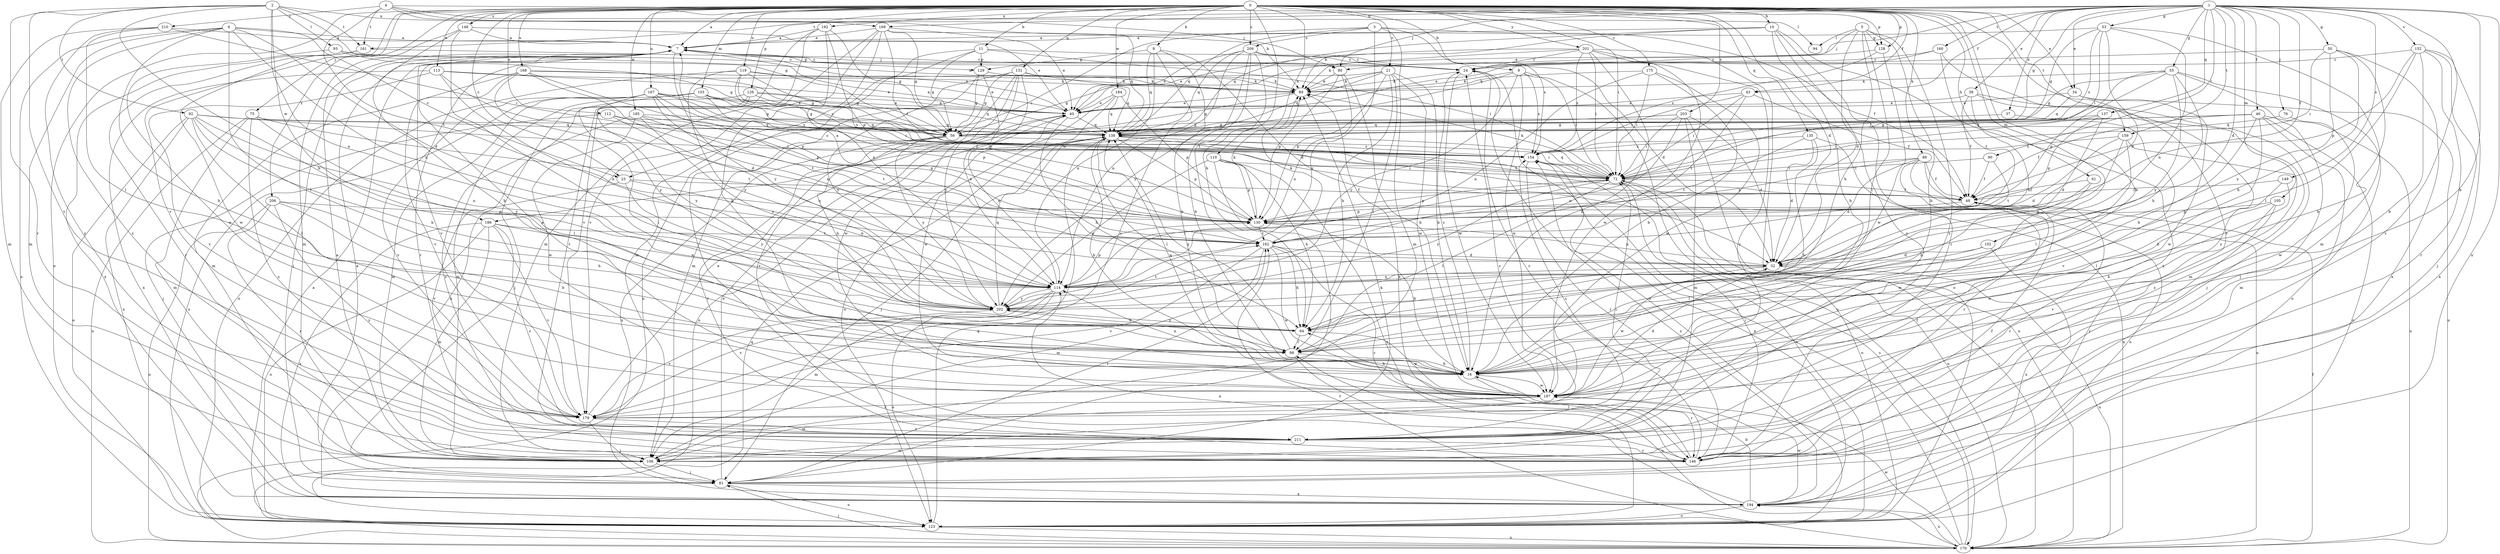 strict digraph  {
0;
1;
2;
3;
4;
5;
6;
7;
8;
9;
10;
11;
16;
21;
23;
24;
32;
34;
37;
38;
40;
43;
46;
48;
50;
53;
55;
56;
61;
64;
72;
75;
76;
80;
81;
88;
89;
90;
92;
93;
94;
98;
102;
103;
105;
106;
110;
112;
113;
114;
119;
123;
126;
128;
129;
130;
131;
135;
137;
138;
146;
148;
149;
152;
154;
159;
160;
161;
162;
167;
168;
169;
170;
175;
179;
184;
185;
186;
187;
192;
194;
201;
202;
203;
206;
209;
210;
211;
0 -> 7  [label=a];
0 -> 8  [label=b];
0 -> 9  [label=b];
0 -> 10  [label=b];
0 -> 11  [label=b];
0 -> 16  [label=b];
0 -> 21  [label=c];
0 -> 23  [label=c];
0 -> 32  [label=d];
0 -> 34  [label=e];
0 -> 43  [label=f];
0 -> 61  [label=h];
0 -> 64  [label=h];
0 -> 72  [label=i];
0 -> 75  [label=j];
0 -> 88  [label=k];
0 -> 102  [label=m];
0 -> 103  [label=m];
0 -> 110  [label=n];
0 -> 112  [label=n];
0 -> 113  [label=n];
0 -> 119  [label=o];
0 -> 123  [label=o];
0 -> 126  [label=p];
0 -> 128  [label=p];
0 -> 131  [label=q];
0 -> 135  [label=q];
0 -> 146  [label=r];
0 -> 148  [label=s];
0 -> 159  [label=t];
0 -> 167  [label=u];
0 -> 168  [label=u];
0 -> 175  [label=v];
0 -> 179  [label=v];
0 -> 184  [label=w];
0 -> 185  [label=w];
0 -> 192  [label=x];
0 -> 201  [label=y];
0 -> 203  [label=z];
0 -> 206  [label=z];
0 -> 209  [label=z];
1 -> 16  [label=b];
1 -> 32  [label=d];
1 -> 34  [label=e];
1 -> 37  [label=e];
1 -> 38  [label=e];
1 -> 40  [label=e];
1 -> 43  [label=f];
1 -> 46  [label=f];
1 -> 48  [label=f];
1 -> 50  [label=g];
1 -> 53  [label=g];
1 -> 55  [label=g];
1 -> 56  [label=g];
1 -> 76  [label=j];
1 -> 80  [label=j];
1 -> 90  [label=l];
1 -> 105  [label=m];
1 -> 137  [label=q];
1 -> 146  [label=r];
1 -> 149  [label=s];
1 -> 152  [label=s];
1 -> 159  [label=t];
1 -> 160  [label=t];
1 -> 161  [label=t];
1 -> 169  [label=u];
1 -> 194  [label=x];
2 -> 56  [label=g];
2 -> 64  [label=h];
2 -> 92  [label=l];
2 -> 93  [label=l];
2 -> 114  [label=n];
2 -> 146  [label=r];
2 -> 161  [label=t];
2 -> 169  [label=u];
2 -> 179  [label=v];
2 -> 186  [label=w];
3 -> 23  [label=c];
3 -> 48  [label=f];
3 -> 106  [label=m];
3 -> 138  [label=q];
3 -> 154  [label=s];
3 -> 202  [label=y];
3 -> 209  [label=z];
4 -> 80  [label=j];
4 -> 89  [label=k];
4 -> 94  [label=l];
4 -> 128  [label=p];
4 -> 161  [label=t];
4 -> 162  [label=t];
4 -> 210  [label=z];
5 -> 16  [label=b];
5 -> 32  [label=d];
5 -> 64  [label=h];
5 -> 80  [label=j];
5 -> 94  [label=l];
5 -> 98  [label=l];
5 -> 128  [label=p];
5 -> 211  [label=z];
6 -> 7  [label=a];
6 -> 16  [label=b];
6 -> 23  [label=c];
6 -> 32  [label=d];
6 -> 98  [label=l];
6 -> 106  [label=m];
6 -> 114  [label=n];
6 -> 123  [label=o];
6 -> 211  [label=z];
7 -> 24  [label=c];
7 -> 80  [label=j];
7 -> 81  [label=j];
7 -> 129  [label=p];
7 -> 146  [label=r];
7 -> 179  [label=v];
7 -> 202  [label=y];
8 -> 16  [label=b];
8 -> 32  [label=d];
8 -> 114  [label=n];
8 -> 129  [label=p];
8 -> 138  [label=q];
8 -> 179  [label=v];
9 -> 72  [label=i];
9 -> 89  [label=k];
9 -> 154  [label=s];
9 -> 170  [label=u];
9 -> 186  [label=w];
9 -> 187  [label=w];
9 -> 202  [label=y];
10 -> 7  [label=a];
10 -> 16  [label=b];
10 -> 89  [label=k];
10 -> 138  [label=q];
10 -> 146  [label=r];
10 -> 194  [label=x];
10 -> 211  [label=z];
11 -> 24  [label=c];
11 -> 56  [label=g];
11 -> 72  [label=i];
11 -> 106  [label=m];
11 -> 129  [label=p];
11 -> 170  [label=u];
16 -> 24  [label=c];
16 -> 114  [label=n];
16 -> 138  [label=q];
16 -> 146  [label=r];
16 -> 187  [label=w];
21 -> 16  [label=b];
21 -> 56  [label=g];
21 -> 64  [label=h];
21 -> 89  [label=k];
21 -> 98  [label=l];
21 -> 130  [label=p];
21 -> 138  [label=q];
21 -> 187  [label=w];
23 -> 48  [label=f];
23 -> 114  [label=n];
23 -> 179  [label=v];
23 -> 202  [label=y];
24 -> 89  [label=k];
24 -> 123  [label=o];
24 -> 187  [label=w];
32 -> 114  [label=n];
32 -> 130  [label=p];
32 -> 170  [label=u];
32 -> 187  [label=w];
34 -> 40  [label=e];
34 -> 138  [label=q];
34 -> 170  [label=u];
34 -> 187  [label=w];
37 -> 56  [label=g];
37 -> 179  [label=v];
38 -> 40  [label=e];
38 -> 48  [label=f];
38 -> 81  [label=j];
38 -> 106  [label=m];
38 -> 114  [label=n];
40 -> 7  [label=a];
40 -> 64  [label=h];
40 -> 123  [label=o];
40 -> 138  [label=q];
43 -> 40  [label=e];
43 -> 48  [label=f];
43 -> 72  [label=i];
43 -> 154  [label=s];
43 -> 162  [label=t];
46 -> 16  [label=b];
46 -> 48  [label=f];
46 -> 56  [label=g];
46 -> 64  [label=h];
46 -> 106  [label=m];
46 -> 123  [label=o];
46 -> 138  [label=q];
46 -> 170  [label=u];
48 -> 130  [label=p];
48 -> 146  [label=r];
50 -> 16  [label=b];
50 -> 24  [label=c];
50 -> 64  [label=h];
50 -> 72  [label=i];
50 -> 194  [label=x];
50 -> 202  [label=y];
53 -> 7  [label=a];
53 -> 32  [label=d];
53 -> 56  [label=g];
53 -> 72  [label=i];
53 -> 106  [label=m];
53 -> 114  [label=n];
53 -> 154  [label=s];
55 -> 56  [label=g];
55 -> 64  [label=h];
55 -> 72  [label=i];
55 -> 81  [label=j];
55 -> 89  [label=k];
55 -> 123  [label=o];
55 -> 130  [label=p];
55 -> 202  [label=y];
56 -> 64  [label=h];
56 -> 72  [label=i];
56 -> 146  [label=r];
56 -> 194  [label=x];
56 -> 202  [label=y];
56 -> 211  [label=z];
61 -> 48  [label=f];
61 -> 64  [label=h];
61 -> 187  [label=w];
64 -> 98  [label=l];
64 -> 187  [label=w];
64 -> 202  [label=y];
72 -> 48  [label=f];
72 -> 89  [label=k];
72 -> 98  [label=l];
72 -> 123  [label=o];
72 -> 130  [label=p];
72 -> 138  [label=q];
72 -> 170  [label=u];
72 -> 202  [label=y];
75 -> 98  [label=l];
75 -> 106  [label=m];
75 -> 138  [label=q];
75 -> 162  [label=t];
75 -> 170  [label=u];
75 -> 211  [label=z];
76 -> 138  [label=q];
76 -> 187  [label=w];
80 -> 16  [label=b];
80 -> 89  [label=k];
80 -> 114  [label=n];
80 -> 130  [label=p];
81 -> 7  [label=a];
81 -> 40  [label=e];
81 -> 89  [label=k];
81 -> 123  [label=o];
81 -> 162  [label=t];
81 -> 194  [label=x];
88 -> 32  [label=d];
88 -> 48  [label=f];
88 -> 72  [label=i];
88 -> 123  [label=o];
88 -> 130  [label=p];
88 -> 146  [label=r];
88 -> 170  [label=u];
89 -> 40  [label=e];
89 -> 56  [label=g];
90 -> 48  [label=f];
90 -> 72  [label=i];
90 -> 162  [label=t];
92 -> 64  [label=h];
92 -> 72  [label=i];
92 -> 98  [label=l];
92 -> 114  [label=n];
92 -> 123  [label=o];
92 -> 138  [label=q];
92 -> 194  [label=x];
92 -> 202  [label=y];
93 -> 24  [label=c];
93 -> 56  [label=g];
93 -> 89  [label=k];
93 -> 187  [label=w];
98 -> 16  [label=b];
98 -> 138  [label=q];
98 -> 170  [label=u];
102 -> 32  [label=d];
102 -> 98  [label=l];
102 -> 194  [label=x];
103 -> 40  [label=e];
103 -> 56  [label=g];
103 -> 72  [label=i];
103 -> 98  [label=l];
103 -> 106  [label=m];
103 -> 130  [label=p];
105 -> 130  [label=p];
105 -> 146  [label=r];
105 -> 179  [label=v];
105 -> 187  [label=w];
106 -> 7  [label=a];
106 -> 24  [label=c];
106 -> 81  [label=j];
110 -> 64  [label=h];
110 -> 72  [label=i];
110 -> 81  [label=j];
110 -> 123  [label=o];
110 -> 130  [label=p];
110 -> 202  [label=y];
112 -> 81  [label=j];
112 -> 114  [label=n];
112 -> 138  [label=q];
112 -> 154  [label=s];
113 -> 32  [label=d];
113 -> 40  [label=e];
113 -> 89  [label=k];
113 -> 114  [label=n];
113 -> 179  [label=v];
113 -> 194  [label=x];
114 -> 40  [label=e];
114 -> 72  [label=i];
114 -> 106  [label=m];
114 -> 123  [label=o];
114 -> 130  [label=p];
114 -> 179  [label=v];
114 -> 202  [label=y];
119 -> 40  [label=e];
119 -> 56  [label=g];
119 -> 72  [label=i];
119 -> 89  [label=k];
119 -> 123  [label=o];
119 -> 154  [label=s];
119 -> 202  [label=y];
123 -> 7  [label=a];
123 -> 138  [label=q];
123 -> 154  [label=s];
123 -> 170  [label=u];
126 -> 40  [label=e];
126 -> 81  [label=j];
126 -> 106  [label=m];
126 -> 138  [label=q];
126 -> 154  [label=s];
126 -> 194  [label=x];
128 -> 24  [label=c];
128 -> 154  [label=s];
128 -> 187  [label=w];
129 -> 56  [label=g];
129 -> 89  [label=k];
129 -> 130  [label=p];
129 -> 202  [label=y];
130 -> 7  [label=a];
130 -> 16  [label=b];
130 -> 89  [label=k];
130 -> 162  [label=t];
131 -> 56  [label=g];
131 -> 89  [label=k];
131 -> 106  [label=m];
131 -> 114  [label=n];
131 -> 138  [label=q];
131 -> 146  [label=r];
131 -> 187  [label=w];
131 -> 202  [label=y];
135 -> 16  [label=b];
135 -> 32  [label=d];
135 -> 154  [label=s];
135 -> 162  [label=t];
135 -> 170  [label=u];
137 -> 32  [label=d];
137 -> 56  [label=g];
137 -> 72  [label=i];
137 -> 130  [label=p];
138 -> 7  [label=a];
138 -> 16  [label=b];
138 -> 48  [label=f];
138 -> 81  [label=j];
138 -> 98  [label=l];
138 -> 130  [label=p];
138 -> 154  [label=s];
146 -> 24  [label=c];
146 -> 48  [label=f];
146 -> 72  [label=i];
146 -> 89  [label=k];
146 -> 98  [label=l];
148 -> 7  [label=a];
148 -> 16  [label=b];
148 -> 40  [label=e];
148 -> 98  [label=l];
148 -> 106  [label=m];
149 -> 16  [label=b];
149 -> 48  [label=f];
149 -> 98  [label=l];
152 -> 16  [label=b];
152 -> 24  [label=c];
152 -> 81  [label=j];
152 -> 98  [label=l];
152 -> 130  [label=p];
152 -> 146  [label=r];
152 -> 194  [label=x];
154 -> 72  [label=i];
154 -> 146  [label=r];
154 -> 194  [label=x];
159 -> 32  [label=d];
159 -> 98  [label=l];
159 -> 114  [label=n];
159 -> 154  [label=s];
159 -> 211  [label=z];
160 -> 24  [label=c];
160 -> 40  [label=e];
160 -> 162  [label=t];
160 -> 211  [label=z];
161 -> 24  [label=c];
161 -> 146  [label=r];
161 -> 187  [label=w];
161 -> 194  [label=x];
162 -> 32  [label=d];
162 -> 64  [label=h];
162 -> 89  [label=k];
162 -> 106  [label=m];
162 -> 146  [label=r];
162 -> 179  [label=v];
162 -> 187  [label=w];
167 -> 40  [label=e];
167 -> 48  [label=f];
167 -> 56  [label=g];
167 -> 123  [label=o];
167 -> 130  [label=p];
167 -> 154  [label=s];
167 -> 162  [label=t];
167 -> 179  [label=v];
167 -> 202  [label=y];
168 -> 56  [label=g];
168 -> 89  [label=k];
168 -> 106  [label=m];
168 -> 114  [label=n];
168 -> 130  [label=p];
168 -> 179  [label=v];
168 -> 202  [label=y];
169 -> 7  [label=a];
169 -> 16  [label=b];
169 -> 40  [label=e];
169 -> 48  [label=f];
169 -> 56  [label=g];
169 -> 106  [label=m];
169 -> 138  [label=q];
169 -> 179  [label=v];
170 -> 24  [label=c];
170 -> 48  [label=f];
170 -> 72  [label=i];
170 -> 81  [label=j];
170 -> 138  [label=q];
170 -> 154  [label=s];
170 -> 162  [label=t];
170 -> 187  [label=w];
170 -> 194  [label=x];
175 -> 16  [label=b];
175 -> 72  [label=i];
175 -> 89  [label=k];
175 -> 114  [label=n];
175 -> 187  [label=w];
179 -> 40  [label=e];
179 -> 81  [label=j];
179 -> 211  [label=z];
184 -> 40  [label=e];
184 -> 123  [label=o];
184 -> 130  [label=p];
184 -> 138  [label=q];
184 -> 187  [label=w];
185 -> 130  [label=p];
185 -> 138  [label=q];
185 -> 162  [label=t];
185 -> 187  [label=w];
185 -> 202  [label=y];
185 -> 211  [label=z];
186 -> 106  [label=m];
186 -> 114  [label=n];
186 -> 123  [label=o];
186 -> 162  [label=t];
186 -> 179  [label=v];
186 -> 194  [label=x];
186 -> 211  [label=z];
187 -> 7  [label=a];
187 -> 32  [label=d];
187 -> 64  [label=h];
187 -> 106  [label=m];
187 -> 179  [label=v];
192 -> 7  [label=a];
192 -> 56  [label=g];
192 -> 114  [label=n];
192 -> 130  [label=p];
192 -> 146  [label=r];
192 -> 179  [label=v];
194 -> 16  [label=b];
194 -> 114  [label=n];
194 -> 123  [label=o];
194 -> 154  [label=s];
194 -> 187  [label=w];
201 -> 16  [label=b];
201 -> 24  [label=c];
201 -> 40  [label=e];
201 -> 72  [label=i];
201 -> 89  [label=k];
201 -> 123  [label=o];
201 -> 154  [label=s];
201 -> 187  [label=w];
201 -> 211  [label=z];
202 -> 64  [label=h];
202 -> 138  [label=q];
202 -> 162  [label=t];
202 -> 179  [label=v];
203 -> 32  [label=d];
203 -> 56  [label=g];
203 -> 72  [label=i];
203 -> 106  [label=m];
203 -> 114  [label=n];
203 -> 138  [label=q];
203 -> 170  [label=u];
206 -> 16  [label=b];
206 -> 64  [label=h];
206 -> 130  [label=p];
206 -> 146  [label=r];
206 -> 170  [label=u];
206 -> 211  [label=z];
209 -> 16  [label=b];
209 -> 24  [label=c];
209 -> 32  [label=d];
209 -> 40  [label=e];
209 -> 114  [label=n];
209 -> 138  [label=q];
209 -> 162  [label=t];
209 -> 202  [label=y];
210 -> 7  [label=a];
210 -> 72  [label=i];
210 -> 98  [label=l];
210 -> 106  [label=m];
210 -> 211  [label=z];
211 -> 48  [label=f];
211 -> 72  [label=i];
211 -> 106  [label=m];
211 -> 146  [label=r];
211 -> 154  [label=s];
}
